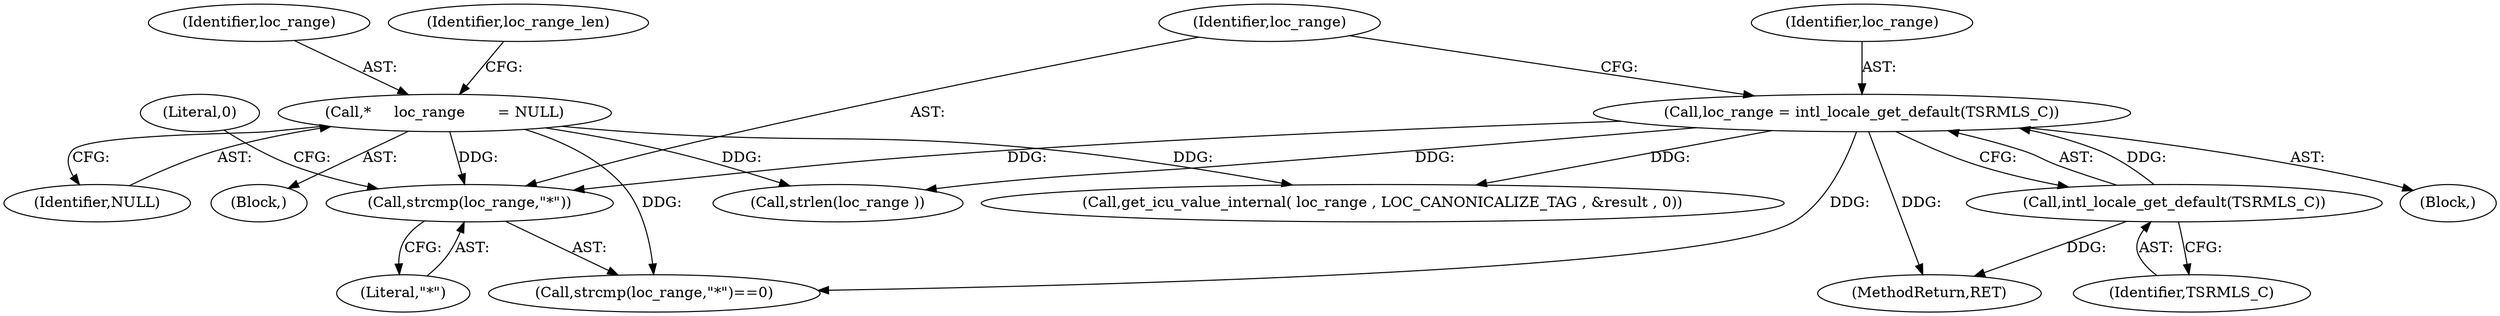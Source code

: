 digraph "0_php-src_97eff7eb57fc2320c267a949cffd622c38712484?w=1_10@pointer" {
"1000180" [label="(Call,strcmp(loc_range,\"*\"))"];
"1000124" [label="(Call,*     loc_range       = NULL)"];
"1000174" [label="(Call,loc_range = intl_locale_get_default(TSRMLS_C))"];
"1000176" [label="(Call,intl_locale_get_default(TSRMLS_C))"];
"1000183" [label="(Literal,0)"];
"1000181" [label="(Identifier,loc_range)"];
"1000126" [label="(Identifier,NULL)"];
"1000180" [label="(Call,strcmp(loc_range,\"*\"))"];
"1000129" [label="(Identifier,loc_range_len)"];
"1000431" [label="(MethodReturn,RET)"];
"1000364" [label="(Call,strlen(loc_range ))"];
"1000175" [label="(Identifier,loc_range)"];
"1000114" [label="(Block,)"];
"1000125" [label="(Identifier,loc_range)"];
"1000182" [label="(Literal,\"*\")"];
"1000173" [label="(Block,)"];
"1000179" [label="(Call,strcmp(loc_range,\"*\")==0)"];
"1000124" [label="(Call,*     loc_range       = NULL)"];
"1000177" [label="(Identifier,TSRMLS_C)"];
"1000176" [label="(Call,intl_locale_get_default(TSRMLS_C))"];
"1000174" [label="(Call,loc_range = intl_locale_get_default(TSRMLS_C))"];
"1000191" [label="(Call,get_icu_value_internal( loc_range , LOC_CANONICALIZE_TAG , &result , 0))"];
"1000180" -> "1000179"  [label="AST: "];
"1000180" -> "1000182"  [label="CFG: "];
"1000181" -> "1000180"  [label="AST: "];
"1000182" -> "1000180"  [label="AST: "];
"1000183" -> "1000180"  [label="CFG: "];
"1000124" -> "1000180"  [label="DDG: "];
"1000174" -> "1000180"  [label="DDG: "];
"1000124" -> "1000114"  [label="AST: "];
"1000124" -> "1000126"  [label="CFG: "];
"1000125" -> "1000124"  [label="AST: "];
"1000126" -> "1000124"  [label="AST: "];
"1000129" -> "1000124"  [label="CFG: "];
"1000124" -> "1000179"  [label="DDG: "];
"1000124" -> "1000191"  [label="DDG: "];
"1000124" -> "1000364"  [label="DDG: "];
"1000174" -> "1000173"  [label="AST: "];
"1000174" -> "1000176"  [label="CFG: "];
"1000175" -> "1000174"  [label="AST: "];
"1000176" -> "1000174"  [label="AST: "];
"1000181" -> "1000174"  [label="CFG: "];
"1000174" -> "1000431"  [label="DDG: "];
"1000176" -> "1000174"  [label="DDG: "];
"1000174" -> "1000179"  [label="DDG: "];
"1000174" -> "1000191"  [label="DDG: "];
"1000174" -> "1000364"  [label="DDG: "];
"1000176" -> "1000177"  [label="CFG: "];
"1000177" -> "1000176"  [label="AST: "];
"1000176" -> "1000431"  [label="DDG: "];
}
